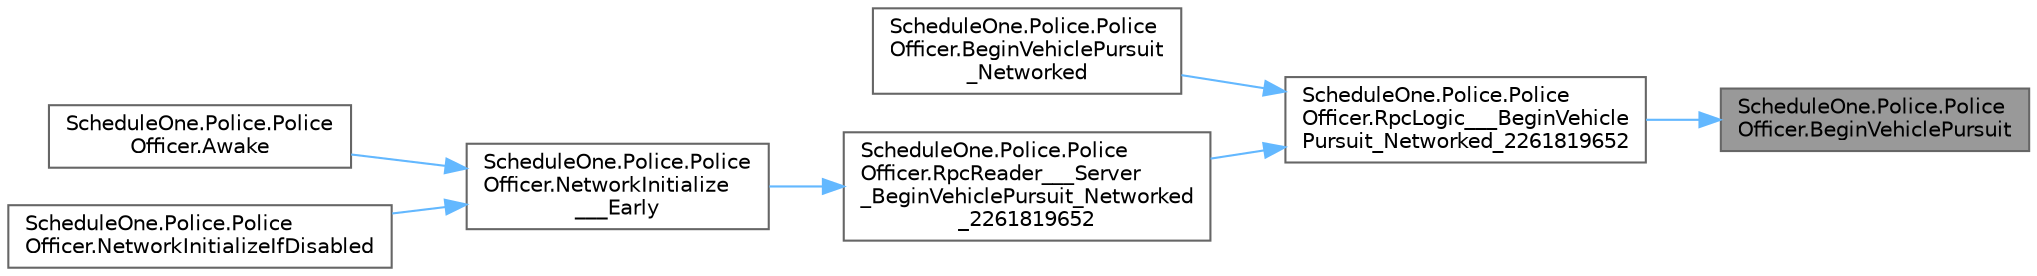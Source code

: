 digraph "ScheduleOne.Police.PoliceOfficer.BeginVehiclePursuit"
{
 // LATEX_PDF_SIZE
  bgcolor="transparent";
  edge [fontname=Helvetica,fontsize=10,labelfontname=Helvetica,labelfontsize=10];
  node [fontname=Helvetica,fontsize=10,shape=box,height=0.2,width=0.4];
  rankdir="RL";
  Node1 [id="Node000001",label="ScheduleOne.Police.Police\lOfficer.BeginVehiclePursuit",height=0.2,width=0.4,color="gray40", fillcolor="grey60", style="filled", fontcolor="black",tooltip="Begins the vehicle pursuit."];
  Node1 -> Node2 [id="edge1_Node000001_Node000002",dir="back",color="steelblue1",style="solid",tooltip=" "];
  Node2 [id="Node000002",label="ScheduleOne.Police.Police\lOfficer.RpcLogic___BeginVehicle\lPursuit_Networked_2261819652",height=0.2,width=0.4,color="grey40", fillcolor="white", style="filled",URL="$class_schedule_one_1_1_police_1_1_police_officer.html#af77991c987c69bf7796fa51eba1c4b67",tooltip="RPCs the logic begin vehicle pursuit networked 2261819652."];
  Node2 -> Node3 [id="edge2_Node000002_Node000003",dir="back",color="steelblue1",style="solid",tooltip=" "];
  Node3 [id="Node000003",label="ScheduleOne.Police.Police\lOfficer.BeginVehiclePursuit\l_Networked",height=0.2,width=0.4,color="grey40", fillcolor="white", style="filled",URL="$class_schedule_one_1_1_police_1_1_police_officer.html#a158155c648233c0ebb4cd11b5268d0e0",tooltip="Begins the vehicle pursuit networked."];
  Node2 -> Node4 [id="edge3_Node000002_Node000004",dir="back",color="steelblue1",style="solid",tooltip=" "];
  Node4 [id="Node000004",label="ScheduleOne.Police.Police\lOfficer.RpcReader___Server\l_BeginVehiclePursuit_Networked\l_2261819652",height=0.2,width=0.4,color="grey40", fillcolor="white", style="filled",URL="$class_schedule_one_1_1_police_1_1_police_officer.html#a8059a59b3cf81fc38a92f8732e945671",tooltip="RPCs the reader server begin vehicle pursuit networked 2261819652."];
  Node4 -> Node5 [id="edge4_Node000004_Node000005",dir="back",color="steelblue1",style="solid",tooltip=" "];
  Node5 [id="Node000005",label="ScheduleOne.Police.Police\lOfficer.NetworkInitialize\l___Early",height=0.2,width=0.4,color="grey40", fillcolor="white", style="filled",URL="$class_schedule_one_1_1_police_1_1_police_officer.html#a51782e3a442d4f729562256173ee2a77",tooltip="Networks the initialize early."];
  Node5 -> Node6 [id="edge5_Node000005_Node000006",dir="back",color="steelblue1",style="solid",tooltip=" "];
  Node6 [id="Node000006",label="ScheduleOne.Police.Police\lOfficer.Awake",height=0.2,width=0.4,color="grey40", fillcolor="white", style="filled",URL="$class_schedule_one_1_1_police_1_1_police_officer.html#a16bf2548c16a3a203cf83a0b1d1bf6d6",tooltip="Awakes this instance."];
  Node5 -> Node7 [id="edge6_Node000005_Node000007",dir="back",color="steelblue1",style="solid",tooltip=" "];
  Node7 [id="Node000007",label="ScheduleOne.Police.Police\lOfficer.NetworkInitializeIfDisabled",height=0.2,width=0.4,color="grey40", fillcolor="white", style="filled",URL="$class_schedule_one_1_1_police_1_1_police_officer.html#af6eb0b85f2f4b4552bd5447dc6d12a09",tooltip="Networks the initialize if disabled."];
}
